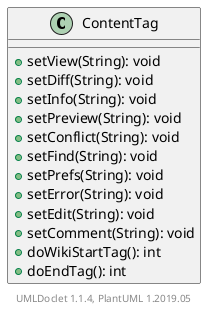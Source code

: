 @startuml

    class ContentTag [[ContentTag.html]] {
        +setView(String): void
        +setDiff(String): void
        +setInfo(String): void
        +setPreview(String): void
        +setConflict(String): void
        +setFind(String): void
        +setPrefs(String): void
        +setError(String): void
        +setEdit(String): void
        +setComment(String): void
        +doWikiStartTag(): int
        +doEndTag(): int
    }


    center footer UMLDoclet 1.1.4, PlantUML 1.2019.05
@enduml
